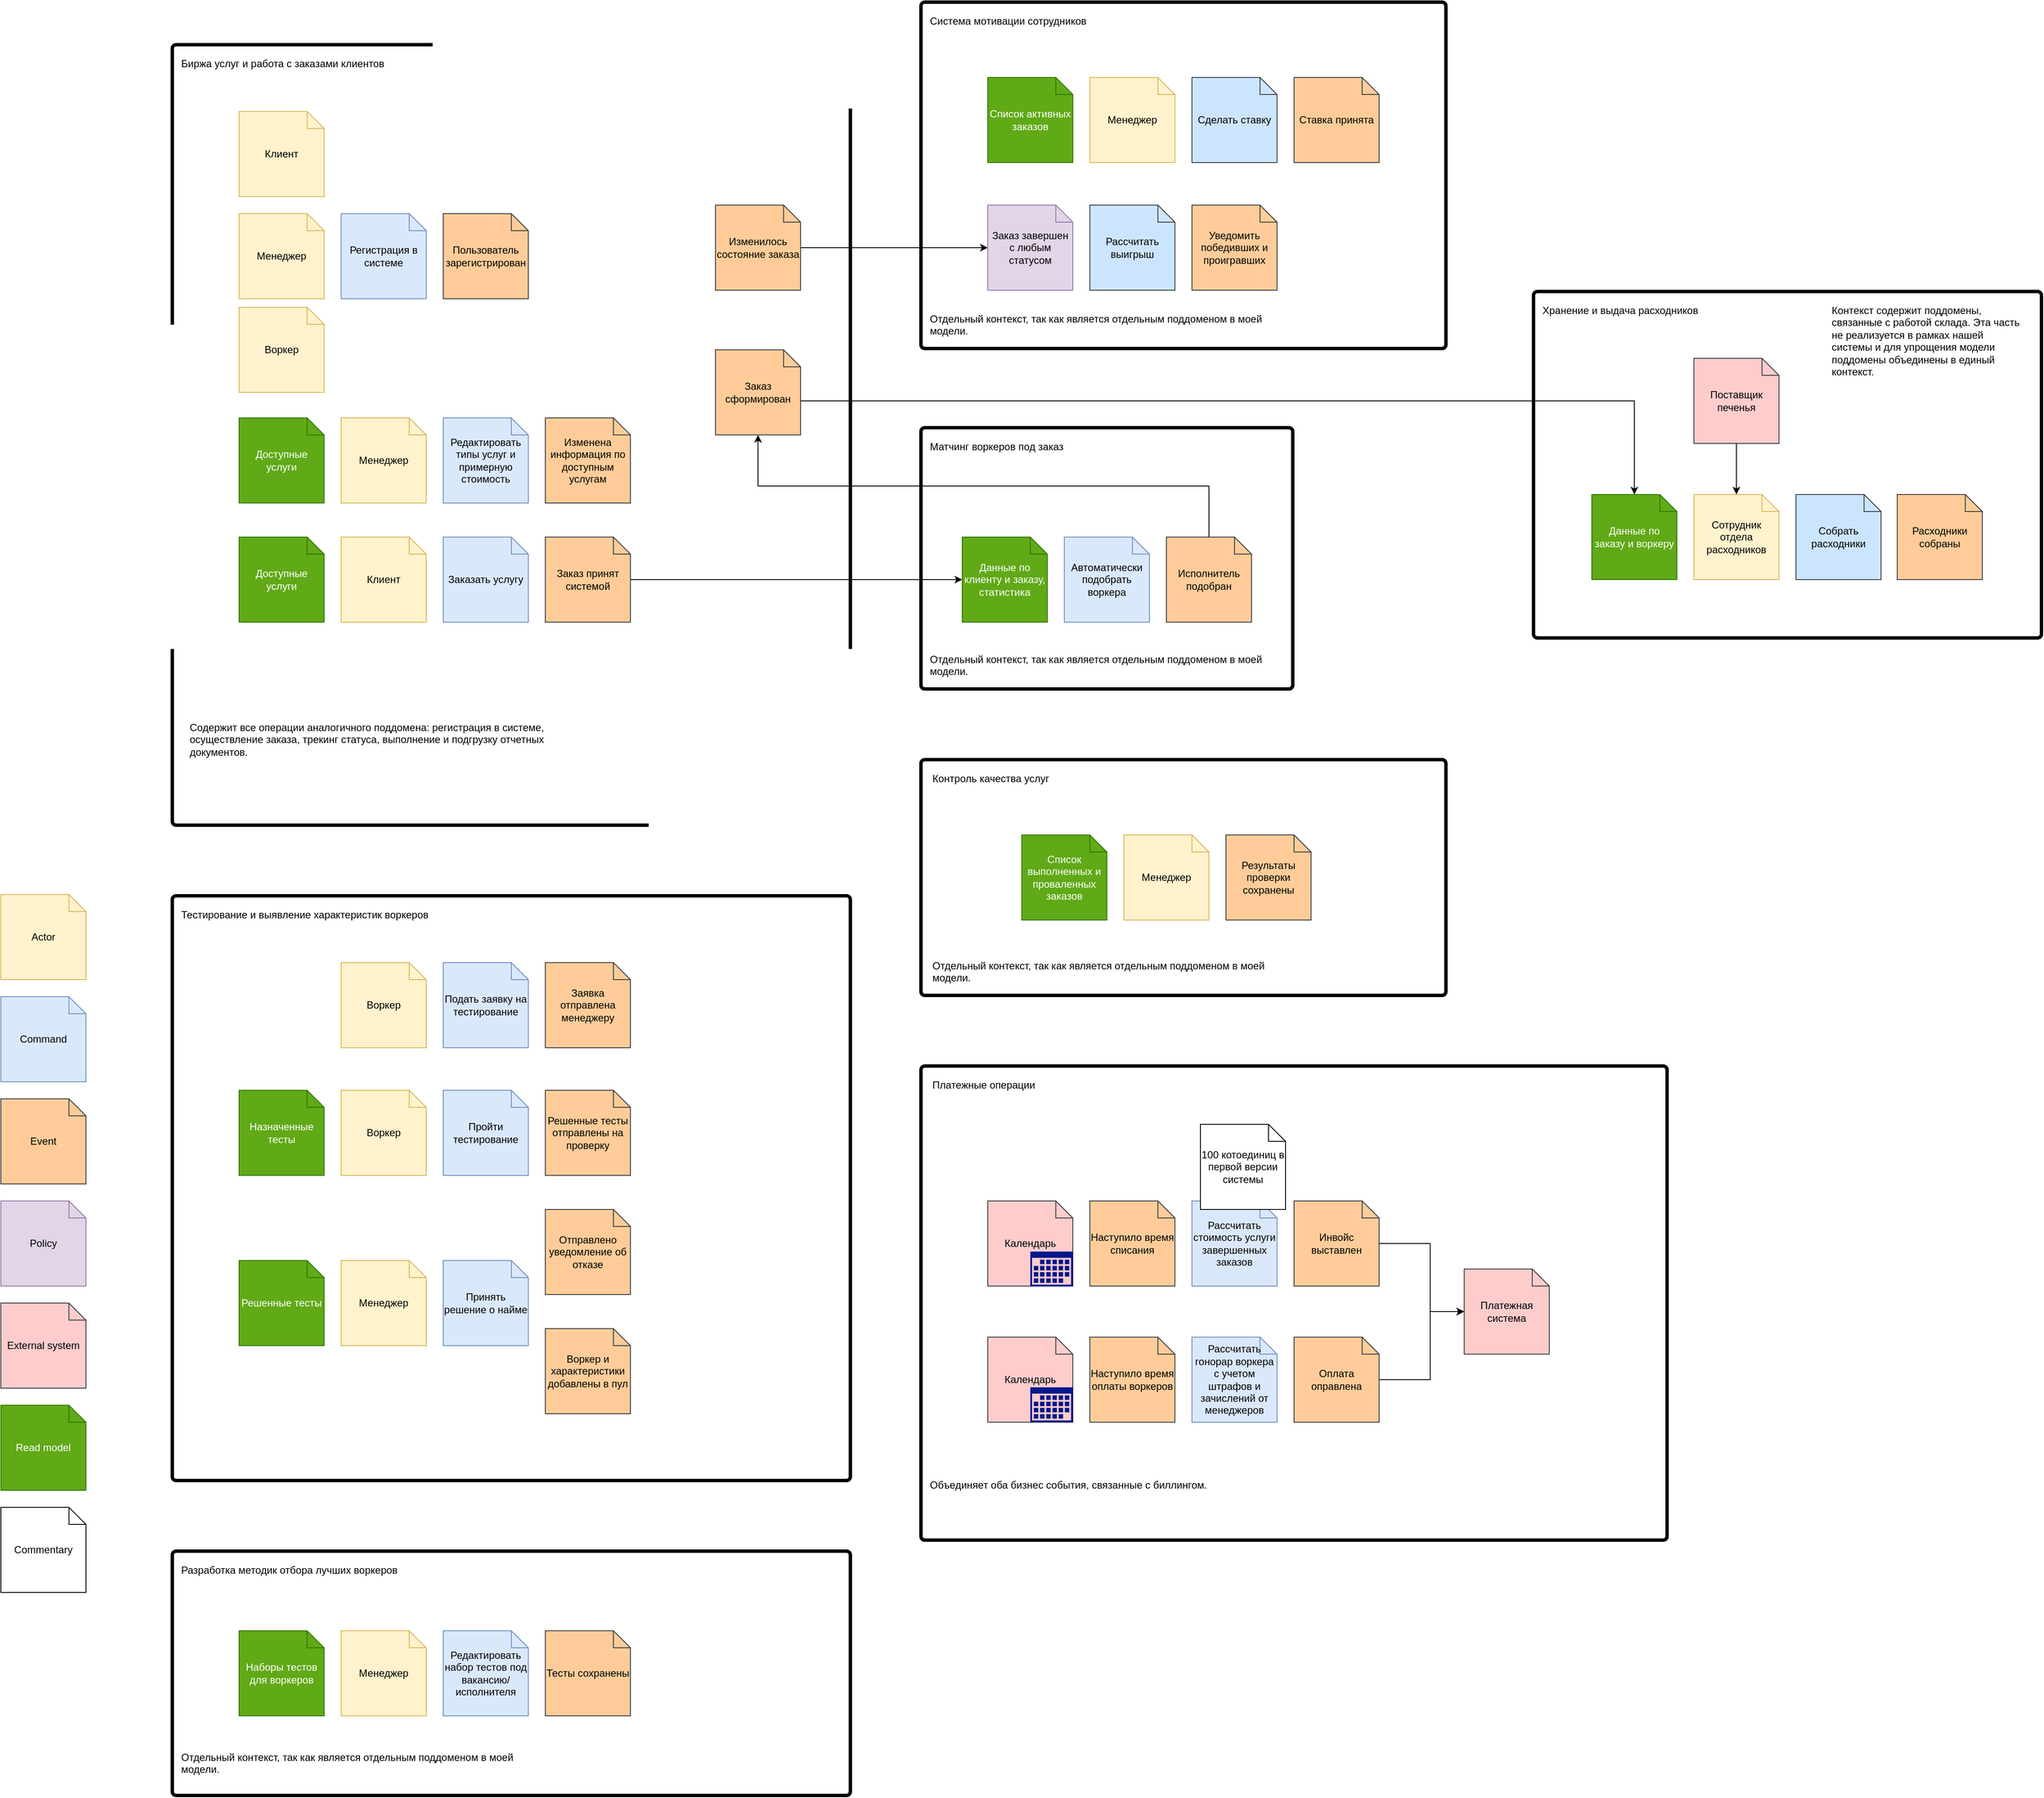 <mxfile version="21.2.8" type="device">
  <diagram name="Страница 1" id="rtaRMse3TKiSxMAd5PeK">
    <mxGraphModel dx="1693" dy="1323" grid="1" gridSize="10" guides="1" tooltips="1" connect="1" arrows="1" fold="1" page="1" pageScale="1" pageWidth="2339" pageHeight="3300" math="0" shadow="0">
      <root>
        <mxCell id="0" />
        <mxCell id="1" parent="0" />
        <mxCell id="Ud-DBkoRJGGcoXjBl8Z2-2" value="Actor" style="shape=note;size=20;whiteSpace=wrap;html=1;fillColor=#fff2cc;strokeColor=#d6b656;" parent="1" vertex="1">
          <mxGeometry x="40" y="1120" width="100" height="100" as="geometry" />
        </mxCell>
        <mxCell id="Ud-DBkoRJGGcoXjBl8Z2-3" value="Command" style="shape=note;size=20;whiteSpace=wrap;html=1;fillColor=#dae8fc;strokeColor=#6c8ebf;" parent="1" vertex="1">
          <mxGeometry x="40" y="1240" width="100" height="100" as="geometry" />
        </mxCell>
        <mxCell id="Ud-DBkoRJGGcoXjBl8Z2-4" value="Event" style="shape=note;size=20;whiteSpace=wrap;html=1;fillColor=#ffcc99;strokeColor=#36393d;" parent="1" vertex="1">
          <mxGeometry x="40" y="1360" width="100" height="100" as="geometry" />
        </mxCell>
        <mxCell id="Ud-DBkoRJGGcoXjBl8Z2-5" value="Policy" style="shape=note;size=20;whiteSpace=wrap;html=1;fillColor=#e1d5e7;strokeColor=#9673a6;" parent="1" vertex="1">
          <mxGeometry x="40" y="1480" width="100" height="100" as="geometry" />
        </mxCell>
        <mxCell id="Ud-DBkoRJGGcoXjBl8Z2-6" value="External system" style="shape=note;size=20;whiteSpace=wrap;html=1;fillColor=#ffcccc;strokeColor=#36393d;" parent="1" vertex="1">
          <mxGeometry x="40" y="1600" width="100" height="100" as="geometry" />
        </mxCell>
        <mxCell id="Ud-DBkoRJGGcoXjBl8Z2-7" value="Read model" style="shape=note;size=20;whiteSpace=wrap;html=1;fillColor=#60a917;strokeColor=#2D7600;fontColor=#ffffff;" parent="1" vertex="1">
          <mxGeometry x="40" y="1720" width="100" height="100" as="geometry" />
        </mxCell>
        <mxCell id="Ud-DBkoRJGGcoXjBl8Z2-8" value="Commentary" style="shape=note;size=20;whiteSpace=wrap;html=1;" parent="1" vertex="1">
          <mxGeometry x="40" y="1840" width="100" height="100" as="geometry" />
        </mxCell>
        <mxCell id="Ud-DBkoRJGGcoXjBl8Z2-9" value="Клиент" style="shape=note;size=20;whiteSpace=wrap;html=1;fillColor=#fff2cc;strokeColor=#d6b656;" parent="1" vertex="1">
          <mxGeometry x="320" y="200" width="100" height="100" as="geometry" />
        </mxCell>
        <mxCell id="Ud-DBkoRJGGcoXjBl8Z2-10" value="Менеджер" style="shape=note;size=20;whiteSpace=wrap;html=1;fillColor=#fff2cc;strokeColor=#d6b656;" parent="1" vertex="1">
          <mxGeometry x="320" y="320" width="100" height="100" as="geometry" />
        </mxCell>
        <mxCell id="Ud-DBkoRJGGcoXjBl8Z2-11" value="Регистрация в системе" style="shape=note;size=20;whiteSpace=wrap;html=1;fillColor=#dae8fc;strokeColor=#6c8ebf;" parent="1" vertex="1">
          <mxGeometry x="440" y="320" width="100" height="100" as="geometry" />
        </mxCell>
        <mxCell id="Ud-DBkoRJGGcoXjBl8Z2-12" value="Пользователь зарегистрирован" style="shape=note;size=20;whiteSpace=wrap;html=1;fillColor=#ffcc99;strokeColor=#36393d;" parent="1" vertex="1">
          <mxGeometry x="560" y="320" width="100" height="100" as="geometry" />
        </mxCell>
        <mxCell id="Ud-DBkoRJGGcoXjBl8Z2-13" value="Доступные услуги" style="shape=note;size=20;whiteSpace=wrap;html=1;fillColor=#60a917;strokeColor=#2D7600;fontColor=#ffffff;" parent="1" vertex="1">
          <mxGeometry x="320" y="560" width="100" height="100" as="geometry" />
        </mxCell>
        <mxCell id="Ud-DBkoRJGGcoXjBl8Z2-14" value="Менеджер" style="shape=note;size=20;whiteSpace=wrap;html=1;fillColor=#fff2cc;strokeColor=#d6b656;" parent="1" vertex="1">
          <mxGeometry x="440" y="560" width="100" height="100" as="geometry" />
        </mxCell>
        <mxCell id="Ud-DBkoRJGGcoXjBl8Z2-15" value="Редактировать типы услуг и примерную стоимость" style="shape=note;size=20;whiteSpace=wrap;html=1;fillColor=#dae8fc;strokeColor=#6c8ebf;" parent="1" vertex="1">
          <mxGeometry x="560" y="560" width="100" height="100" as="geometry" />
        </mxCell>
        <mxCell id="Ud-DBkoRJGGcoXjBl8Z2-16" value="Изменена информация по доступным услугам" style="shape=note;size=20;whiteSpace=wrap;html=1;fillColor=#ffcc99;strokeColor=#36393d;" parent="1" vertex="1">
          <mxGeometry x="680" y="560" width="100" height="100" as="geometry" />
        </mxCell>
        <mxCell id="Ud-DBkoRJGGcoXjBl8Z2-17" value="Наборы тестов для воркеров" style="shape=note;size=20;whiteSpace=wrap;html=1;fillColor=#60a917;strokeColor=#2D7600;fontColor=#ffffff;" parent="1" vertex="1">
          <mxGeometry x="320" y="1985" width="100" height="100" as="geometry" />
        </mxCell>
        <mxCell id="Ud-DBkoRJGGcoXjBl8Z2-18" value="Менеджер" style="shape=note;size=20;whiteSpace=wrap;html=1;fillColor=#fff2cc;strokeColor=#d6b656;" parent="1" vertex="1">
          <mxGeometry x="440" y="1985" width="100" height="100" as="geometry" />
        </mxCell>
        <mxCell id="Ud-DBkoRJGGcoXjBl8Z2-19" value="Редактировать набор тестов под вакансию/исполнителя" style="shape=note;size=20;whiteSpace=wrap;html=1;fillColor=#dae8fc;strokeColor=#6c8ebf;" parent="1" vertex="1">
          <mxGeometry x="560" y="1985" width="100" height="100" as="geometry" />
        </mxCell>
        <mxCell id="Ud-DBkoRJGGcoXjBl8Z2-20" value="Тесты сохранены" style="shape=note;size=20;whiteSpace=wrap;html=1;fillColor=#ffcc99;strokeColor=#36393d;" parent="1" vertex="1">
          <mxGeometry x="680" y="1985" width="100" height="100" as="geometry" />
        </mxCell>
        <mxCell id="Ud-DBkoRJGGcoXjBl8Z2-27" value="Доступные услуги" style="shape=note;size=20;whiteSpace=wrap;html=1;fillColor=#60a917;strokeColor=#2D7600;fontColor=#ffffff;" parent="1" vertex="1">
          <mxGeometry x="320" y="700" width="100" height="100" as="geometry" />
        </mxCell>
        <mxCell id="Ud-DBkoRJGGcoXjBl8Z2-28" value="Клиент" style="shape=note;size=20;whiteSpace=wrap;html=1;fillColor=#fff2cc;strokeColor=#d6b656;" parent="1" vertex="1">
          <mxGeometry x="440" y="700" width="100" height="100" as="geometry" />
        </mxCell>
        <mxCell id="Ud-DBkoRJGGcoXjBl8Z2-29" value="Заказать услугу" style="shape=note;size=20;whiteSpace=wrap;html=1;fillColor=#dae8fc;strokeColor=#6c8ebf;" parent="1" vertex="1">
          <mxGeometry x="560" y="700" width="100" height="100" as="geometry" />
        </mxCell>
        <mxCell id="yy-nO-OCoGPlCjKlVtBX-50" style="edgeStyle=orthogonalEdgeStyle;rounded=0;orthogonalLoop=1;jettySize=auto;html=1;exitX=0;exitY=0.5;exitDx=0;exitDy=0;exitPerimeter=0;entryX=0;entryY=0.5;entryDx=0;entryDy=0;entryPerimeter=0;" parent="1" source="Ud-DBkoRJGGcoXjBl8Z2-30" target="-E9KJzhcqcFsP2fe-lbb-2" edge="1">
          <mxGeometry relative="1" as="geometry">
            <Array as="points">
              <mxPoint x="1090" y="750" />
              <mxPoint x="1090" y="750" />
            </Array>
          </mxGeometry>
        </mxCell>
        <mxCell id="Ud-DBkoRJGGcoXjBl8Z2-30" value="Заказ принят системой" style="shape=note;size=20;whiteSpace=wrap;html=1;fillColor=#ffcc99;strokeColor=#36393d;" parent="1" vertex="1">
          <mxGeometry x="680" y="700" width="100" height="100" as="geometry" />
        </mxCell>
        <mxCell id="Ud-DBkoRJGGcoXjBl8Z2-37" value="Рассчитать стоимость услуги завершенных заказов" style="shape=note;size=20;whiteSpace=wrap;html=1;fillColor=#dae8fc;strokeColor=#6c8ebf;" parent="1" vertex="1">
          <mxGeometry x="1440" y="1480" width="100" height="100" as="geometry" />
        </mxCell>
        <mxCell id="Ud-DBkoRJGGcoXjBl8Z2-41" value="100 котоединиц в первой версии системы" style="shape=note;size=20;whiteSpace=wrap;html=1;" parent="1" vertex="1">
          <mxGeometry x="1450" y="1390" width="100" height="100" as="geometry" />
        </mxCell>
        <mxCell id="Ud-DBkoRJGGcoXjBl8Z2-45" value="Воркер" style="shape=note;size=20;whiteSpace=wrap;html=1;fillColor=#fff2cc;strokeColor=#d6b656;" parent="1" vertex="1">
          <mxGeometry x="440" y="1200" width="100" height="100" as="geometry" />
        </mxCell>
        <mxCell id="Ud-DBkoRJGGcoXjBl8Z2-50" value="Подать заявку на тестирование" style="shape=note;size=20;whiteSpace=wrap;html=1;fillColor=#dae8fc;strokeColor=#6c8ebf;" parent="1" vertex="1">
          <mxGeometry x="560" y="1200" width="100" height="100" as="geometry" />
        </mxCell>
        <mxCell id="Ud-DBkoRJGGcoXjBl8Z2-52" value="Заявка отправлена менеджеру" style="shape=note;size=20;whiteSpace=wrap;html=1;fillColor=#ffcc99;strokeColor=#36393d;" parent="1" vertex="1">
          <mxGeometry x="680" y="1200" width="100" height="100" as="geometry" />
        </mxCell>
        <mxCell id="Ud-DBkoRJGGcoXjBl8Z2-58" value="Воркер" style="shape=note;size=20;whiteSpace=wrap;html=1;fillColor=#fff2cc;strokeColor=#d6b656;" parent="1" vertex="1">
          <mxGeometry x="440" y="1350" width="100" height="100" as="geometry" />
        </mxCell>
        <mxCell id="Ud-DBkoRJGGcoXjBl8Z2-59" value="Назначенные тесты" style="shape=note;size=20;whiteSpace=wrap;html=1;fillColor=#60a917;strokeColor=#2D7600;fontColor=#ffffff;" parent="1" vertex="1">
          <mxGeometry x="320" y="1350" width="100" height="100" as="geometry" />
        </mxCell>
        <mxCell id="Ud-DBkoRJGGcoXjBl8Z2-60" value="Пройти тестирование" style="shape=note;size=20;whiteSpace=wrap;html=1;fillColor=#dae8fc;strokeColor=#6c8ebf;" parent="1" vertex="1">
          <mxGeometry x="560" y="1350" width="100" height="100" as="geometry" />
        </mxCell>
        <mxCell id="Ud-DBkoRJGGcoXjBl8Z2-61" value="Решенные тесты отправлены на проверку" style="shape=note;size=20;whiteSpace=wrap;html=1;fillColor=#ffcc99;strokeColor=#36393d;" parent="1" vertex="1">
          <mxGeometry x="680" y="1350" width="100" height="100" as="geometry" />
        </mxCell>
        <mxCell id="Ud-DBkoRJGGcoXjBl8Z2-64" value="Менеджер" style="shape=note;size=20;whiteSpace=wrap;html=1;fillColor=#fff2cc;strokeColor=#d6b656;" parent="1" vertex="1">
          <mxGeometry x="440" y="1550" width="100" height="100" as="geometry" />
        </mxCell>
        <mxCell id="Ud-DBkoRJGGcoXjBl8Z2-65" value="Решенные тесты" style="shape=note;size=20;whiteSpace=wrap;html=1;fillColor=#60a917;strokeColor=#2D7600;fontColor=#ffffff;" parent="1" vertex="1">
          <mxGeometry x="320" y="1550" width="100" height="100" as="geometry" />
        </mxCell>
        <mxCell id="Ud-DBkoRJGGcoXjBl8Z2-66" value="Принять решение о найме" style="shape=note;size=20;whiteSpace=wrap;html=1;fillColor=#dae8fc;strokeColor=#6c8ebf;" parent="1" vertex="1">
          <mxGeometry x="560" y="1550" width="100" height="100" as="geometry" />
        </mxCell>
        <mxCell id="Ud-DBkoRJGGcoXjBl8Z2-69" value="Отправлено уведомление об отказе" style="shape=note;size=20;whiteSpace=wrap;html=1;fillColor=#ffcc99;strokeColor=#36393d;" parent="1" vertex="1">
          <mxGeometry x="680" y="1490" width="100" height="100" as="geometry" />
        </mxCell>
        <mxCell id="Ud-DBkoRJGGcoXjBl8Z2-71" value="Воркер и характеристики добавлены в пул" style="shape=note;size=20;whiteSpace=wrap;html=1;fillColor=#ffcc99;strokeColor=#36393d;" parent="1" vertex="1">
          <mxGeometry x="680" y="1630" width="100" height="100" as="geometry" />
        </mxCell>
        <mxCell id="yy-nO-OCoGPlCjKlVtBX-52" style="edgeStyle=orthogonalEdgeStyle;rounded=0;orthogonalLoop=1;jettySize=auto;html=1;exitX=0;exitY=0;exitDx=100;exitDy=60;exitPerimeter=0;entryX=0;entryY=0.5;entryDx=0;entryDy=0;entryPerimeter=0;" parent="1" source="Ud-DBkoRJGGcoXjBl8Z2-85" target="-yi3KkNUhXpzI3Yxlqe2-83" edge="1">
          <mxGeometry relative="1" as="geometry">
            <Array as="points">
              <mxPoint x="940" y="360" />
            </Array>
          </mxGeometry>
        </mxCell>
        <mxCell id="Ud-DBkoRJGGcoXjBl8Z2-85" value="Изменилось состояние заказа" style="shape=note;size=20;whiteSpace=wrap;html=1;fillColor=#ffcc99;strokeColor=#36393d;" parent="1" vertex="1">
          <mxGeometry x="880" y="310" width="100" height="100" as="geometry" />
        </mxCell>
        <mxCell id="Ud-DBkoRJGGcoXjBl8Z2-94" value="Автоматически подобрать воркера" style="shape=note;size=20;whiteSpace=wrap;html=1;fillColor=#dae8fc;strokeColor=#6c8ebf;" parent="1" vertex="1">
          <mxGeometry x="1290" y="700" width="100" height="100" as="geometry" />
        </mxCell>
        <mxCell id="xn1PDHLfSFUzA9ciQ5ag-4" style="edgeStyle=orthogonalEdgeStyle;rounded=0;orthogonalLoop=1;jettySize=auto;html=1;exitX=0;exitY=0;exitDx=100;exitDy=60;exitPerimeter=0;entryX=0.5;entryY=0;entryDx=0;entryDy=0;entryPerimeter=0;" parent="1" source="-E9KJzhcqcFsP2fe-lbb-13" target="-yi3KkNUhXpzI3Yxlqe2-6" edge="1">
          <mxGeometry relative="1" as="geometry">
            <Array as="points">
              <mxPoint x="1960" y="540" />
            </Array>
            <mxPoint x="1930" y="520" as="targetPoint" />
          </mxGeometry>
        </mxCell>
        <mxCell id="Ud-DBkoRJGGcoXjBl8Z2-111" value="Сотрудник отдела расходников" style="shape=note;size=20;whiteSpace=wrap;html=1;fillColor=#fff2cc;strokeColor=#d6b656;" parent="1" vertex="1">
          <mxGeometry x="2030" y="650" width="100" height="100" as="geometry" />
        </mxCell>
        <mxCell id="Ud-DBkoRJGGcoXjBl8Z2-115" value="Расходники собраны" style="shape=note;size=20;whiteSpace=wrap;html=1;fillColor=#ffcc99;strokeColor=#36393d;" parent="1" vertex="1">
          <mxGeometry x="2269" y="650" width="100" height="100" as="geometry" />
        </mxCell>
        <mxCell id="xn1PDHLfSFUzA9ciQ5ag-28" style="edgeStyle=orthogonalEdgeStyle;rounded=0;orthogonalLoop=1;jettySize=auto;html=1;exitX=0.5;exitY=1;exitDx=0;exitDy=0;exitPerimeter=0;entryX=0.5;entryY=0;entryDx=0;entryDy=0;entryPerimeter=0;" parent="1" source="Ud-DBkoRJGGcoXjBl8Z2-128" target="Ud-DBkoRJGGcoXjBl8Z2-111" edge="1">
          <mxGeometry relative="1" as="geometry" />
        </mxCell>
        <mxCell id="Ud-DBkoRJGGcoXjBl8Z2-128" value="Поставщик печенья" style="shape=note;size=20;whiteSpace=wrap;html=1;fillColor=#ffcccc;strokeColor=#36393d;" parent="1" vertex="1">
          <mxGeometry x="2030" y="490" width="100" height="100" as="geometry" />
        </mxCell>
        <mxCell id="Ud-DBkoRJGGcoXjBl8Z2-130" value="Собрать расходники" style="shape=note;size=20;whiteSpace=wrap;html=1;fillColor=#cce5ff;strokeColor=#36393d;" parent="1" vertex="1">
          <mxGeometry x="2150" y="650" width="100" height="100" as="geometry" />
        </mxCell>
        <mxCell id="-yi3KkNUhXpzI3Yxlqe2-6" value="Данные по заказу и воркеру" style="shape=note;size=20;whiteSpace=wrap;html=1;fillColor=#60a917;strokeColor=#2D7600;fontColor=#ffffff;" parent="1" vertex="1">
          <mxGeometry x="1910" y="650" width="100" height="100" as="geometry" />
        </mxCell>
        <mxCell id="-yi3KkNUhXpzI3Yxlqe2-39" value="Календарь" style="shape=note;size=20;whiteSpace=wrap;html=1;fillColor=#ffcccc;strokeColor=#36393d;" parent="1" vertex="1">
          <mxGeometry x="1200" y="1480" width="100" height="100" as="geometry" />
        </mxCell>
        <mxCell id="-yi3KkNUhXpzI3Yxlqe2-45" value="Рассчитать гонорар воркера с учетом штрафов и зачислений от менеджеров" style="shape=note;size=20;whiteSpace=wrap;html=1;fillColor=#dae8fc;strokeColor=#6c8ebf;" parent="1" vertex="1">
          <mxGeometry x="1440" y="1640" width="100" height="100" as="geometry" />
        </mxCell>
        <mxCell id="-yi3KkNUhXpzI3Yxlqe2-50" value="Календарь" style="shape=note;size=20;whiteSpace=wrap;html=1;fillColor=#ffcccc;strokeColor=#36393d;" parent="1" vertex="1">
          <mxGeometry x="1200" y="1640" width="100" height="100" as="geometry" />
        </mxCell>
        <mxCell id="-yi3KkNUhXpzI3Yxlqe2-53" style="edgeStyle=orthogonalEdgeStyle;rounded=0;orthogonalLoop=1;jettySize=auto;html=1;entryX=0;entryY=0.5;entryDx=0;entryDy=0;entryPerimeter=0;exitX=0;exitY=0.5;exitDx=0;exitDy=0;exitPerimeter=0;" parent="1" source="-yi3KkNUhXpzI3Yxlqe2-46" target="-yi3KkNUhXpzI3Yxlqe2-56" edge="1">
          <mxGeometry relative="1" as="geometry">
            <mxPoint x="1660" y="1680" as="sourcePoint" />
            <mxPoint x="1720" y="1760" as="targetPoint" />
            <Array as="points">
              <mxPoint x="1720" y="1690" />
              <mxPoint x="1720" y="1610" />
            </Array>
          </mxGeometry>
        </mxCell>
        <mxCell id="-yi3KkNUhXpzI3Yxlqe2-56" value="Платежная система" style="shape=note;size=20;whiteSpace=wrap;html=1;fillColor=#ffcccc;strokeColor=#36393d;" parent="1" vertex="1">
          <mxGeometry x="1760" y="1560" width="100" height="100" as="geometry" />
        </mxCell>
        <mxCell id="-yi3KkNUhXpzI3Yxlqe2-70" value="Наступило время оплаты воркеров" style="shape=note;size=20;whiteSpace=wrap;html=1;fillColor=#ffcc99;strokeColor=#36393d;" parent="1" vertex="1">
          <mxGeometry x="1320" y="1640" width="100" height="100" as="geometry" />
        </mxCell>
        <mxCell id="-yi3KkNUhXpzI3Yxlqe2-73" value="Наступило время списания" style="shape=note;size=20;whiteSpace=wrap;html=1;fillColor=#ffcc99;strokeColor=#36393d;" parent="1" vertex="1">
          <mxGeometry x="1320" y="1480" width="100" height="100" as="geometry" />
        </mxCell>
        <mxCell id="-yi3KkNUhXpzI3Yxlqe2-76" value="Список активных заказов" style="shape=note;size=20;whiteSpace=wrap;html=1;fillColor=#60a917;strokeColor=#2D7600;fontColor=#ffffff;" parent="1" vertex="1">
          <mxGeometry x="1200" y="160" width="100" height="100" as="geometry" />
        </mxCell>
        <mxCell id="-yi3KkNUhXpzI3Yxlqe2-77" value="Менеджер" style="shape=note;size=20;whiteSpace=wrap;html=1;fillColor=#fff2cc;strokeColor=#d6b656;" parent="1" vertex="1">
          <mxGeometry x="1320" y="160" width="100" height="100" as="geometry" />
        </mxCell>
        <mxCell id="-yi3KkNUhXpzI3Yxlqe2-78" value="Сделать ставку" style="shape=note;size=20;whiteSpace=wrap;html=1;fillColor=#cce5ff;strokeColor=#36393d;" parent="1" vertex="1">
          <mxGeometry x="1440" y="160" width="100" height="100" as="geometry" />
        </mxCell>
        <mxCell id="-yi3KkNUhXpzI3Yxlqe2-79" value="Ставка принята" style="shape=note;size=20;whiteSpace=wrap;html=1;fillColor=#ffcc99;strokeColor=#36393d;" parent="1" vertex="1">
          <mxGeometry x="1560" y="160" width="100" height="100" as="geometry" />
        </mxCell>
        <mxCell id="-yi3KkNUhXpzI3Yxlqe2-82" value="Рассчитать выигрыш" style="shape=note;size=20;whiteSpace=wrap;html=1;fillColor=#cce5ff;strokeColor=#36393d;" parent="1" vertex="1">
          <mxGeometry x="1320" y="310" width="100" height="100" as="geometry" />
        </mxCell>
        <mxCell id="-yi3KkNUhXpzI3Yxlqe2-83" value="Заказ завершен с любым статусом" style="shape=note;size=20;whiteSpace=wrap;html=1;fillColor=#e1d5e7;strokeColor=#9673a6;" parent="1" vertex="1">
          <mxGeometry x="1200" y="310" width="100" height="100" as="geometry" />
        </mxCell>
        <mxCell id="-yi3KkNUhXpzI3Yxlqe2-84" value="Уведомить победивших и проигравших" style="shape=note;size=20;whiteSpace=wrap;html=1;fillColor=#ffcc99;strokeColor=#36393d;" parent="1" vertex="1">
          <mxGeometry x="1440" y="310" width="100" height="100" as="geometry" />
        </mxCell>
        <mxCell id="xn1PDHLfSFUzA9ciQ5ag-13" value="" style="verticalLabelPosition=bottom;verticalAlign=top;html=1;shape=mxgraph.basic.rounded_frame;dx=3;whiteSpace=wrap;fillColor=#000000;" parent="1" vertex="1">
          <mxGeometry x="240" y="1120" width="800" height="690" as="geometry" />
        </mxCell>
        <mxCell id="xn1PDHLfSFUzA9ciQ5ag-14" value="Тестирование и выявление характеристик воркеров" style="text;html=1;strokeColor=none;fillColor=none;align=left;verticalAlign=top;whiteSpace=wrap;rounded=0;" parent="1" vertex="1">
          <mxGeometry x="250" y="1130" width="310" height="30" as="geometry" />
        </mxCell>
        <mxCell id="xn1PDHLfSFUzA9ciQ5ag-16" value="" style="verticalLabelPosition=bottom;verticalAlign=top;html=1;shape=mxgraph.basic.rounded_frame;dx=3;whiteSpace=wrap;fillColor=#000000;" parent="1" vertex="1">
          <mxGeometry x="1120" y="1320" width="880" height="560" as="geometry" />
        </mxCell>
        <mxCell id="xn1PDHLfSFUzA9ciQ5ag-17" value="Платежные операции" style="text;html=1;strokeColor=none;fillColor=none;align=left;verticalAlign=top;whiteSpace=wrap;rounded=0;" parent="1" vertex="1">
          <mxGeometry x="1132.5" y="1330" width="130" height="30" as="geometry" />
        </mxCell>
        <mxCell id="xn1PDHLfSFUzA9ciQ5ag-19" value="" style="verticalLabelPosition=bottom;verticalAlign=top;html=1;shape=mxgraph.basic.rounded_frame;dx=3;whiteSpace=wrap;fillColor=#000000;" parent="1" vertex="1">
          <mxGeometry x="240" y="120" width="800" height="920" as="geometry" />
        </mxCell>
        <mxCell id="xn1PDHLfSFUzA9ciQ5ag-20" value="Биржа услуг и работа с заказами клиентов" style="text;html=1;strokeColor=none;fillColor=none;align=left;verticalAlign=top;whiteSpace=wrap;rounded=0;" parent="1" vertex="1">
          <mxGeometry x="250" y="130" width="260" height="30" as="geometry" />
        </mxCell>
        <mxCell id="xn1PDHLfSFUzA9ciQ5ag-29" value="" style="verticalLabelPosition=bottom;verticalAlign=top;html=1;shape=mxgraph.basic.rounded_frame;dx=3;whiteSpace=wrap;strokeColor=#000000;fillColor=#000000;" parent="1" vertex="1">
          <mxGeometry x="1840" y="410" width="600" height="410" as="geometry" />
        </mxCell>
        <mxCell id="xn1PDHLfSFUzA9ciQ5ag-30" value="Хранение и выдача расходников" style="text;html=1;strokeColor=none;fillColor=none;align=left;verticalAlign=top;whiteSpace=wrap;rounded=0;" parent="1" vertex="1">
          <mxGeometry x="1850" y="420" width="200" height="30" as="geometry" />
        </mxCell>
        <mxCell id="xn1PDHLfSFUzA9ciQ5ag-32" value="" style="verticalLabelPosition=bottom;verticalAlign=top;html=1;shape=mxgraph.basic.rounded_frame;dx=3;whiteSpace=wrap;strokeColor=#000000;fillColor=#000000;" parent="1" vertex="1">
          <mxGeometry x="1120" y="70" width="620" height="410" as="geometry" />
        </mxCell>
        <mxCell id="xn1PDHLfSFUzA9ciQ5ag-33" value="Система мотивации сотрудников" style="text;html=1;strokeColor=none;fillColor=none;align=left;verticalAlign=top;whiteSpace=wrap;rounded=0;" parent="1" vertex="1">
          <mxGeometry x="1129.5" y="80" width="240.5" height="30" as="geometry" />
        </mxCell>
        <mxCell id="-E9KJzhcqcFsP2fe-lbb-14" style="edgeStyle=orthogonalEdgeStyle;rounded=0;orthogonalLoop=1;jettySize=auto;html=1;exitX=0.5;exitY=0;exitDx=0;exitDy=0;exitPerimeter=0;entryX=0.5;entryY=1;entryDx=0;entryDy=0;entryPerimeter=0;" edge="1" parent="1" source="nli2GmcNwLdQZTsaDCb6-1" target="-E9KJzhcqcFsP2fe-lbb-13">
          <mxGeometry relative="1" as="geometry" />
        </mxCell>
        <mxCell id="nli2GmcNwLdQZTsaDCb6-1" value="Исполнитель подобран" style="shape=note;size=20;whiteSpace=wrap;html=1;fillColor=#ffcc99;strokeColor=#36393d;" parent="1" vertex="1">
          <mxGeometry x="1410" y="700" width="100" height="100" as="geometry" />
        </mxCell>
        <mxCell id="nli2GmcNwLdQZTsaDCb6-4" value="Менеджер" style="shape=note;size=20;whiteSpace=wrap;html=1;fillColor=#fff2cc;strokeColor=#d6b656;" parent="1" vertex="1">
          <mxGeometry x="1360" y="1050" width="100" height="100" as="geometry" />
        </mxCell>
        <mxCell id="nli2GmcNwLdQZTsaDCb6-7" value="Список выполненных и проваленных заказов" style="shape=note;size=20;whiteSpace=wrap;html=1;fillColor=#60a917;strokeColor=#2D7600;fontColor=#ffffff;" parent="1" vertex="1">
          <mxGeometry x="1240" y="1050" width="100" height="100" as="geometry" />
        </mxCell>
        <mxCell id="nli2GmcNwLdQZTsaDCb6-12" value="Результаты&lt;br&gt;проверки сохранены" style="shape=note;size=20;whiteSpace=wrap;html=1;fillColor=#ffcc99;strokeColor=#36393d;" parent="1" vertex="1">
          <mxGeometry x="1480" y="1050" width="100" height="100" as="geometry" />
        </mxCell>
        <mxCell id="xa9tbi7NYdaQM6DBudOr-61" value="" style="sketch=0;aspect=fixed;pointerEvents=1;shadow=0;dashed=0;html=1;strokeColor=none;labelPosition=center;verticalLabelPosition=bottom;verticalAlign=top;align=center;fillColor=#00188D;shape=mxgraph.mscae.enterprise.calendar" parent="1" vertex="1">
          <mxGeometry x="1250" y="1539.5" width="50" height="41" as="geometry" />
        </mxCell>
        <mxCell id="xa9tbi7NYdaQM6DBudOr-62" value="" style="sketch=0;aspect=fixed;pointerEvents=1;shadow=0;dashed=0;html=1;strokeColor=none;labelPosition=center;verticalLabelPosition=bottom;verticalAlign=top;align=center;fillColor=#00188D;shape=mxgraph.mscae.enterprise.calendar" parent="1" vertex="1">
          <mxGeometry x="1250" y="1699" width="50" height="41" as="geometry" />
        </mxCell>
        <mxCell id="xa9tbi7NYdaQM6DBudOr-68" style="edgeStyle=orthogonalEdgeStyle;rounded=0;orthogonalLoop=1;jettySize=auto;html=1;exitX=0;exitY=0.5;exitDx=0;exitDy=0;exitPerimeter=0;entryX=0;entryY=0.5;entryDx=0;entryDy=0;entryPerimeter=0;" parent="1" source="Ud-DBkoRJGGcoXjBl8Z2-38" target="-yi3KkNUhXpzI3Yxlqe2-56" edge="1">
          <mxGeometry relative="1" as="geometry">
            <Array as="points">
              <mxPoint x="1720" y="1530" />
              <mxPoint x="1720" y="1610" />
            </Array>
          </mxGeometry>
        </mxCell>
        <mxCell id="Ud-DBkoRJGGcoXjBl8Z2-38" value="Инвойс выставлен" style="shape=note;size=20;whiteSpace=wrap;html=1;fillColor=#ffcc99;strokeColor=#36393d;" parent="1" vertex="1">
          <mxGeometry x="1560" y="1480" width="100" height="100" as="geometry" />
        </mxCell>
        <mxCell id="-yi3KkNUhXpzI3Yxlqe2-46" value="Оплата оправлена" style="shape=note;size=20;whiteSpace=wrap;html=1;fillColor=#ffcc99;strokeColor=#36393d;" parent="1" vertex="1">
          <mxGeometry x="1560" y="1640" width="100" height="100" as="geometry" />
        </mxCell>
        <mxCell id="yy-nO-OCoGPlCjKlVtBX-48" value="" style="verticalLabelPosition=bottom;verticalAlign=top;html=1;shape=mxgraph.basic.rounded_frame;dx=3;whiteSpace=wrap;strokeColor=#000000;fillColor=#000000;" parent="1" vertex="1">
          <mxGeometry x="1120" y="570" width="440" height="310" as="geometry" />
        </mxCell>
        <mxCell id="yy-nO-OCoGPlCjKlVtBX-49" value="Матчинг воркеров под заказ" style="text;html=1;strokeColor=none;fillColor=none;align=left;verticalAlign=top;whiteSpace=wrap;rounded=0;" parent="1" vertex="1">
          <mxGeometry x="1129.5" y="580" width="180.5" height="30" as="geometry" />
        </mxCell>
        <mxCell id="yy-nO-OCoGPlCjKlVtBX-53" value="" style="verticalLabelPosition=bottom;verticalAlign=top;html=1;shape=mxgraph.basic.rounded_frame;dx=3;whiteSpace=wrap;fillColor=#000000;" parent="1" vertex="1">
          <mxGeometry x="1120" y="960" width="620" height="280" as="geometry" />
        </mxCell>
        <mxCell id="yy-nO-OCoGPlCjKlVtBX-54" value="Контроль качества услуг" style="text;html=1;strokeColor=none;fillColor=none;align=left;verticalAlign=top;whiteSpace=wrap;rounded=0;" parent="1" vertex="1">
          <mxGeometry x="1132.5" y="970" width="160" height="30" as="geometry" />
        </mxCell>
        <mxCell id="-E9KJzhcqcFsP2fe-lbb-1" value="Отдельный контекст, так как является отдельным поддоменом в моей модели.&amp;nbsp;" style="text;html=1;strokeColor=none;fillColor=none;align=left;verticalAlign=top;whiteSpace=wrap;rounded=0;" vertex="1" parent="1">
          <mxGeometry x="1129.5" y="830" width="430" height="40" as="geometry" />
        </mxCell>
        <mxCell id="-E9KJzhcqcFsP2fe-lbb-2" value="Данные по клиенту и заказу, статистика" style="shape=note;size=20;whiteSpace=wrap;html=1;fillColor=#60a917;strokeColor=#2D7600;fontColor=#ffffff;" vertex="1" parent="1">
          <mxGeometry x="1170" y="700" width="100" height="100" as="geometry" />
        </mxCell>
        <mxCell id="-E9KJzhcqcFsP2fe-lbb-3" value="Отдельный контекст, так как является отдельным поддоменом в моей модели." style="text;html=1;strokeColor=none;fillColor=none;align=left;verticalAlign=top;whiteSpace=wrap;rounded=0;" vertex="1" parent="1">
          <mxGeometry x="1132.5" y="1190" width="430" height="40" as="geometry" />
        </mxCell>
        <mxCell id="-E9KJzhcqcFsP2fe-lbb-4" value="Объединяет оба бизнес события, связанные с биллингом." style="text;html=1;strokeColor=none;fillColor=none;align=left;verticalAlign=top;whiteSpace=wrap;rounded=0;" vertex="1" parent="1">
          <mxGeometry x="1130" y="1800" width="620" height="40" as="geometry" />
        </mxCell>
        <mxCell id="-E9KJzhcqcFsP2fe-lbb-5" value="Отдельный контекст, так как является отдельным поддоменом в моей модели.&amp;nbsp;" style="text;html=1;strokeColor=none;fillColor=none;align=left;verticalAlign=top;whiteSpace=wrap;rounded=0;" vertex="1" parent="1">
          <mxGeometry x="1129.5" y="430" width="430" height="40" as="geometry" />
        </mxCell>
        <mxCell id="-E9KJzhcqcFsP2fe-lbb-6" value="Содержит все операции аналогичного поддомена: регистрация в системе, осуществление заказа, трекинг статуса, выполнение и подгрузку отчетных документов." style="text;html=1;strokeColor=none;fillColor=none;align=left;verticalAlign=top;whiteSpace=wrap;rounded=0;" vertex="1" parent="1">
          <mxGeometry x="260" y="910" width="480" height="120" as="geometry" />
        </mxCell>
        <mxCell id="-E9KJzhcqcFsP2fe-lbb-7" value="Воркер" style="shape=note;size=20;whiteSpace=wrap;html=1;fillColor=#fff2cc;strokeColor=#d6b656;" vertex="1" parent="1">
          <mxGeometry x="320" y="430" width="100" height="100" as="geometry" />
        </mxCell>
        <mxCell id="-E9KJzhcqcFsP2fe-lbb-8" value="Контекст содержит поддомены, связанные с работой склада. Эта часть не реализуется в рамках нашей системы и для упрощения модели поддомены объединены в единый контекст." style="text;html=1;strokeColor=none;fillColor=none;align=left;verticalAlign=top;whiteSpace=wrap;rounded=0;" vertex="1" parent="1">
          <mxGeometry x="2190" y="420" width="229" height="100" as="geometry" />
        </mxCell>
        <mxCell id="-E9KJzhcqcFsP2fe-lbb-9" value="" style="verticalLabelPosition=bottom;verticalAlign=top;html=1;shape=mxgraph.basic.rounded_frame;dx=3;whiteSpace=wrap;strokeColor=#000000;fillColor=#000000;" vertex="1" parent="1">
          <mxGeometry x="240" y="1890" width="800" height="290" as="geometry" />
        </mxCell>
        <mxCell id="-E9KJzhcqcFsP2fe-lbb-10" value="Разработка методик отбора лучших воркеров" style="text;html=1;strokeColor=none;fillColor=none;align=left;verticalAlign=top;whiteSpace=wrap;rounded=0;" vertex="1" parent="1">
          <mxGeometry x="250" y="1900" width="270.5" height="30" as="geometry" />
        </mxCell>
        <mxCell id="-E9KJzhcqcFsP2fe-lbb-11" value="Отдельный контекст, так как является отдельным поддоменом в моей модели.&amp;nbsp;" style="text;html=1;strokeColor=none;fillColor=none;align=left;verticalAlign=top;whiteSpace=wrap;rounded=0;" vertex="1" parent="1">
          <mxGeometry x="249.5" y="2120" width="430" height="40" as="geometry" />
        </mxCell>
        <mxCell id="-E9KJzhcqcFsP2fe-lbb-13" value="Заказ сформирован" style="shape=note;size=20;whiteSpace=wrap;html=1;fillColor=#ffcc99;strokeColor=#36393d;" vertex="1" parent="1">
          <mxGeometry x="880" y="480" width="100" height="100" as="geometry" />
        </mxCell>
      </root>
    </mxGraphModel>
  </diagram>
</mxfile>
